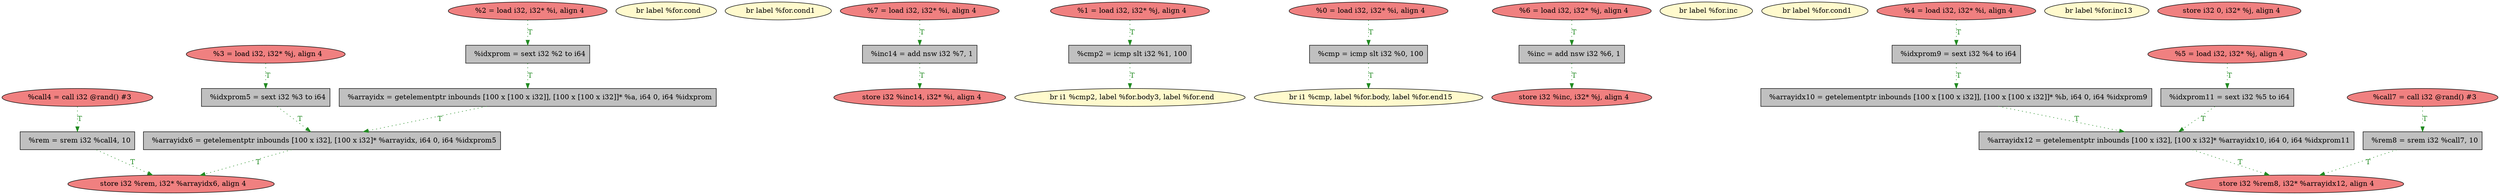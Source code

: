 
digraph G {


node1753 [fillcolor=lightcoral,label="  %call4 = call i32 @rand() #3",shape=ellipse,style=filled ]
node1752 [fillcolor=lemonchiffon,label="  br label %for.cond",shape=ellipse,style=filled ]
node1751 [fillcolor=lemonchiffon,label="  br label %for.cond1",shape=ellipse,style=filled ]
node1748 [fillcolor=lightcoral,label="  %7 = load i32, i32* %i, align 4",shape=ellipse,style=filled ]
node1754 [fillcolor=grey,label="  %rem = srem i32 %call4, 10",shape=rectangle,style=filled ]
node1747 [fillcolor=grey,label="  %cmp2 = icmp slt i32 %1, 100",shape=rectangle,style=filled ]
node1746 [fillcolor=grey,label="  %idxprom = sext i32 %2 to i64",shape=rectangle,style=filled ]
node1745 [fillcolor=grey,label="  %arrayidx6 = getelementptr inbounds [100 x i32], [100 x i32]* %arrayidx, i64 0, i64 %idxprom5",shape=rectangle,style=filled ]
node1744 [fillcolor=grey,label="  %cmp = icmp slt i32 %0, 100",shape=rectangle,style=filled ]
node1742 [fillcolor=lightcoral,label="  %6 = load i32, i32* %j, align 4",shape=ellipse,style=filled ]
node1749 [fillcolor=grey,label="  %inc = add nsw i32 %6, 1",shape=rectangle,style=filled ]
node1740 [fillcolor=lemonchiffon,label="  br label %for.inc",shape=ellipse,style=filled ]
node1737 [fillcolor=lemonchiffon,label="  br i1 %cmp, label %for.body, label %for.end15",shape=ellipse,style=filled ]
node1736 [fillcolor=lemonchiffon,label="  br label %for.cond1",shape=ellipse,style=filled ]
node1724 [fillcolor=lightcoral,label="  %4 = load i32, i32* %i, align 4",shape=ellipse,style=filled ]
node1733 [fillcolor=lightcoral,label="  store i32 %inc, i32* %j, align 4",shape=ellipse,style=filled ]
node1743 [fillcolor=grey,label="  %idxprom11 = sext i32 %5 to i64",shape=rectangle,style=filled ]
node1721 [fillcolor=lightcoral,label="  %5 = load i32, i32* %j, align 4",shape=ellipse,style=filled ]
node1722 [fillcolor=grey,label="  %arrayidx10 = getelementptr inbounds [100 x [100 x i32]], [100 x [100 x i32]]* %b, i64 0, i64 %idxprom9",shape=rectangle,style=filled ]
node1725 [fillcolor=lightcoral,label="  %call7 = call i32 @rand() #3",shape=ellipse,style=filled ]
node1731 [fillcolor=lemonchiffon,label="  br i1 %cmp2, label %for.body3, label %for.end",shape=ellipse,style=filled ]
node1726 [fillcolor=lightcoral,label="  store i32 %rem, i32* %arrayidx6, align 4",shape=ellipse,style=filled ]
node1738 [fillcolor=lightcoral,label="  store i32 %rem8, i32* %arrayidx12, align 4",shape=ellipse,style=filled ]
node1723 [fillcolor=grey,label="  %idxprom9 = sext i32 %4 to i64",shape=rectangle,style=filled ]
node1727 [fillcolor=grey,label="  %idxprom5 = sext i32 %3 to i64",shape=rectangle,style=filled ]
node1741 [fillcolor=lemonchiffon,label="  br label %for.inc13",shape=ellipse,style=filled ]
node1739 [fillcolor=lightcoral,label="  %0 = load i32, i32* %i, align 4",shape=ellipse,style=filled ]
node1732 [fillcolor=lightcoral,label="  store i32 0, i32* %j, align 4",shape=ellipse,style=filled ]
node1728 [fillcolor=lightcoral,label="  %3 = load i32, i32* %j, align 4",shape=ellipse,style=filled ]
node1750 [fillcolor=grey,label="  %inc14 = add nsw i32 %7, 1",shape=rectangle,style=filled ]
node1729 [fillcolor=lightcoral,label="  %1 = load i32, i32* %j, align 4",shape=ellipse,style=filled ]
node1730 [fillcolor=grey,label="  %rem8 = srem i32 %call7, 10",shape=rectangle,style=filled ]
node1755 [fillcolor=lightcoral,label="  %2 = load i32, i32* %i, align 4",shape=ellipse,style=filled ]
node1720 [fillcolor=grey,label="  %arrayidx12 = getelementptr inbounds [100 x i32], [100 x i32]* %arrayidx10, i64 0, i64 %idxprom11",shape=rectangle,style=filled ]
node1734 [fillcolor=lightcoral,label="  store i32 %inc14, i32* %i, align 4",shape=ellipse,style=filled ]
node1735 [fillcolor=grey,label="  %arrayidx = getelementptr inbounds [100 x [100 x i32]], [100 x [100 x i32]]* %a, i64 0, i64 %idxprom",shape=rectangle,style=filled ]

node1745->node1726 [style=dotted,color=forestgreen,label="T",fontcolor=forestgreen ]
node1742->node1749 [style=dotted,color=forestgreen,label="T",fontcolor=forestgreen ]
node1730->node1738 [style=dotted,color=forestgreen,label="T",fontcolor=forestgreen ]
node1727->node1745 [style=dotted,color=forestgreen,label="T",fontcolor=forestgreen ]
node1743->node1720 [style=dotted,color=forestgreen,label="T",fontcolor=forestgreen ]
node1735->node1745 [style=dotted,color=forestgreen,label="T",fontcolor=forestgreen ]
node1724->node1723 [style=dotted,color=forestgreen,label="T",fontcolor=forestgreen ]
node1750->node1734 [style=dotted,color=forestgreen,label="T",fontcolor=forestgreen ]
node1753->node1754 [style=dotted,color=forestgreen,label="T",fontcolor=forestgreen ]
node1746->node1735 [style=dotted,color=forestgreen,label="T",fontcolor=forestgreen ]
node1755->node1746 [style=dotted,color=forestgreen,label="T",fontcolor=forestgreen ]
node1729->node1747 [style=dotted,color=forestgreen,label="T",fontcolor=forestgreen ]
node1723->node1722 [style=dotted,color=forestgreen,label="T",fontcolor=forestgreen ]
node1749->node1733 [style=dotted,color=forestgreen,label="T",fontcolor=forestgreen ]
node1720->node1738 [style=dotted,color=forestgreen,label="T",fontcolor=forestgreen ]
node1721->node1743 [style=dotted,color=forestgreen,label="T",fontcolor=forestgreen ]
node1728->node1727 [style=dotted,color=forestgreen,label="T",fontcolor=forestgreen ]
node1722->node1720 [style=dotted,color=forestgreen,label="T",fontcolor=forestgreen ]
node1744->node1737 [style=dotted,color=forestgreen,label="T",fontcolor=forestgreen ]
node1747->node1731 [style=dotted,color=forestgreen,label="T",fontcolor=forestgreen ]
node1725->node1730 [style=dotted,color=forestgreen,label="T",fontcolor=forestgreen ]
node1748->node1750 [style=dotted,color=forestgreen,label="T",fontcolor=forestgreen ]
node1739->node1744 [style=dotted,color=forestgreen,label="T",fontcolor=forestgreen ]
node1754->node1726 [style=dotted,color=forestgreen,label="T",fontcolor=forestgreen ]


}
